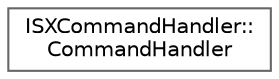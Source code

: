 digraph "Graphical Class Hierarchy"
{
 // LATEX_PDF_SIZE
  bgcolor="transparent";
  edge [fontname=Helvetica,fontsize=10,labelfontname=Helvetica,labelfontsize=10];
  node [fontname=Helvetica,fontsize=10,shape=box,height=0.2,width=0.4];
  rankdir="LR";
  Node0 [id="Node000000",label="ISXCommandHandler::\lCommandHandler",height=0.2,width=0.4,color="grey40", fillcolor="white", style="filled",URL="$classISXCommandHandler_1_1CommandHandler.html",tooltip="Handles SMTP commands and interactions with the mail database."];
}
